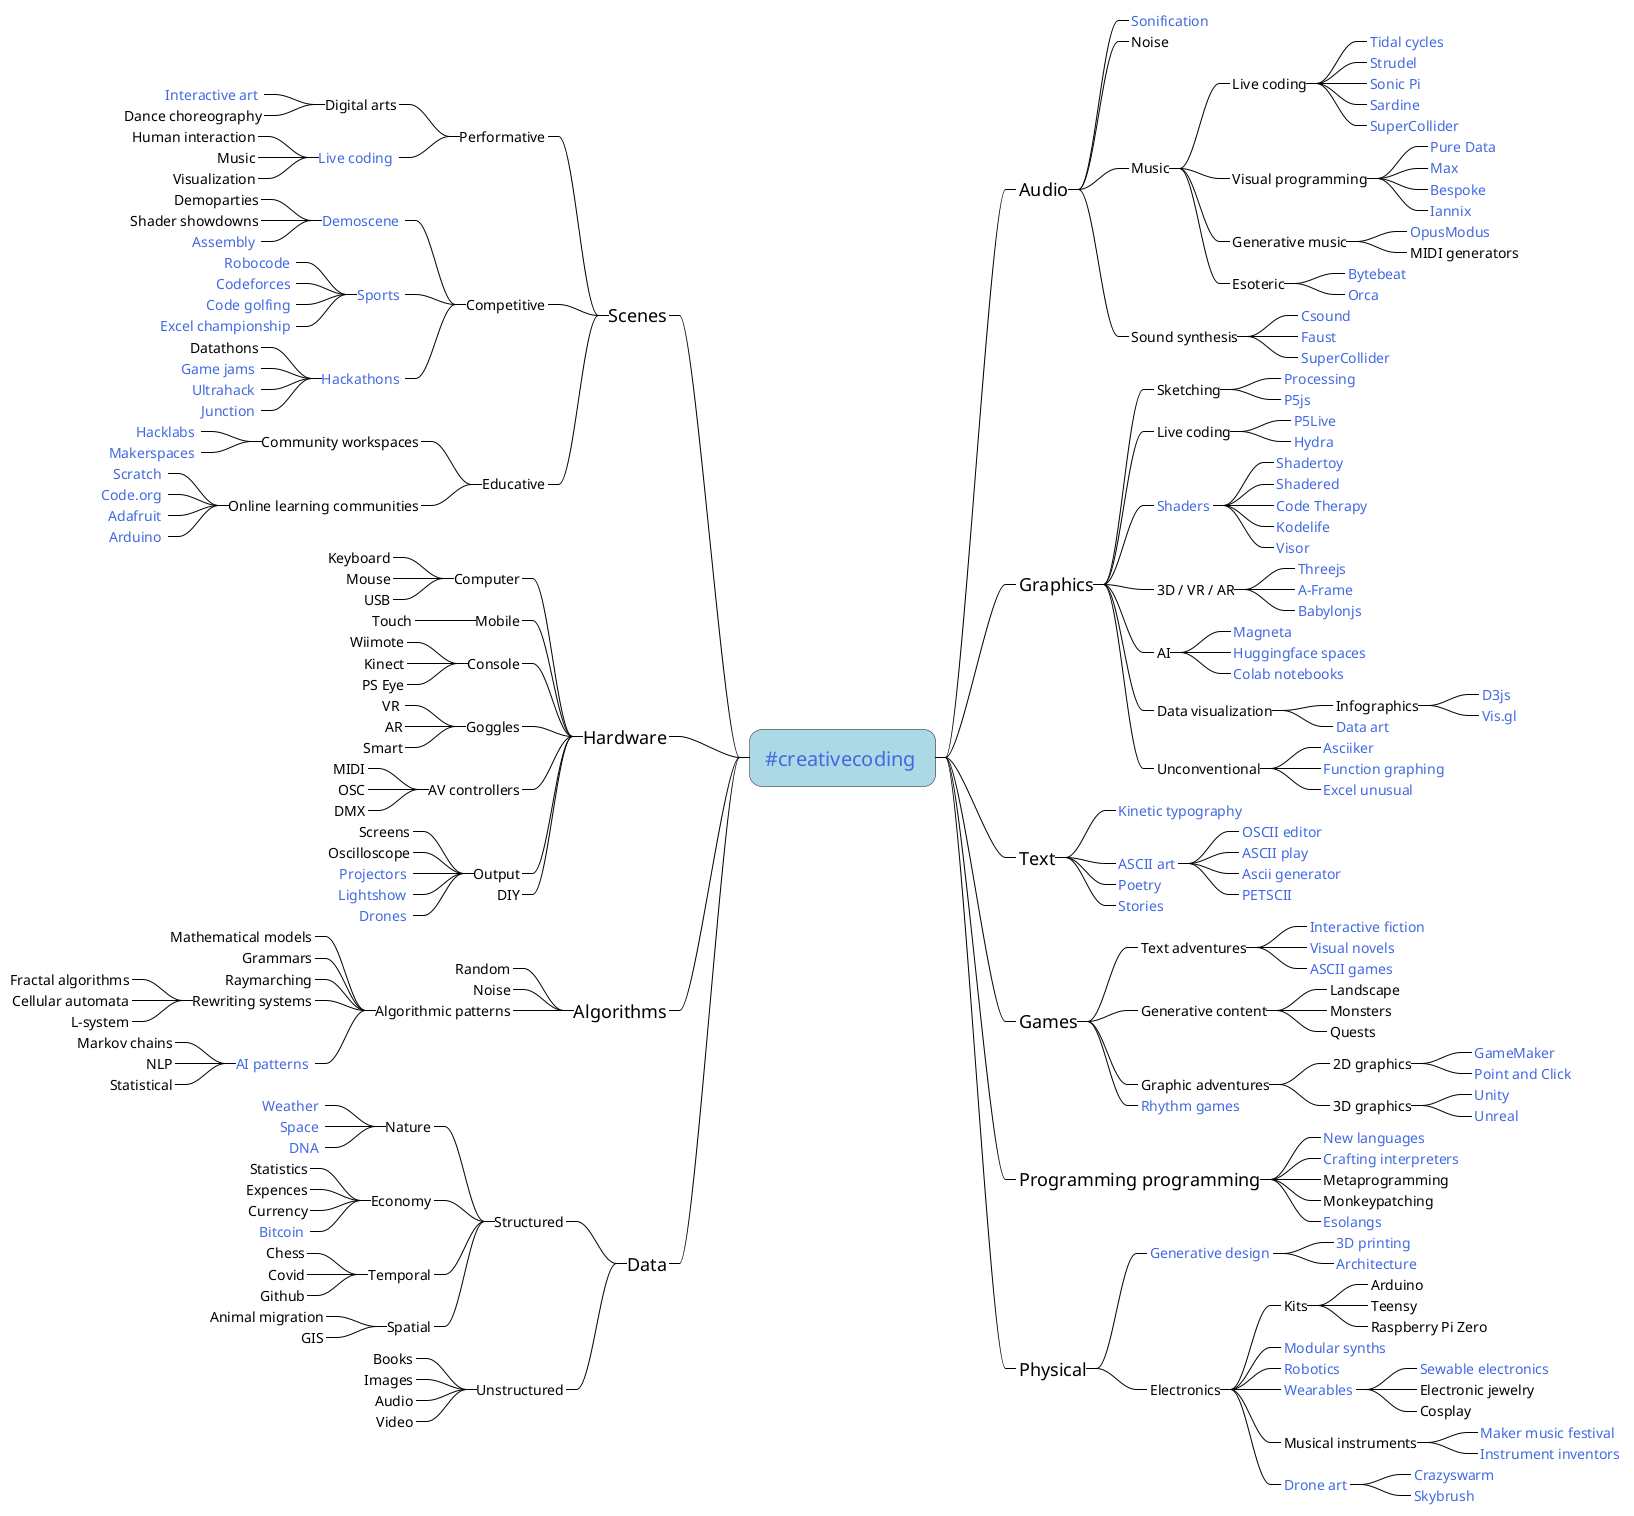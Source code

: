 @startmindmap
<style>
mindmapDiagram 
{
  node {
    Margin 25
    Padding 15
    LineThickness 0.5
    FontName Consolas
  }
  node {
    :depth(0) {
      FontSize 20
    }
    :depth(1) {
      FontSize 18
    }
  }
  boxless {
    Margin 15
    FontColor Black
  }
  arrow {
    Maring 100
    LineStyle 0
    LineThickness 1.0
    LineColor Black
  }
  .center {
    HyperlinkColor RoyalBlue
    BackgroundColor lightblue
    HyperlinkUnderlineThickness 0
    HyperlinkUnderline false
  }
  .link {
    Padding 15
    HyperlinkColor RoyalBlue
    HyperlinkUnderlineThickness 0
    HyperlinkUnderline false
  }
}
</style>

skinparam svgLinkTarget _blank

* [[https://github.com/terkelg/awesome-creative-coding #creativecoding]] <<center>>

**_ Audio
***_ [[https://sonification.design/ Sonification]] <<link>>
***_ Noise
***_ Music
****_ Live coding
*****_ [[https://tidalcycles.org/ Tidal cycles]] <<link>>
*****_ [[https://strudel.tidalcycles.org/ Strudel]] <<link>>
*****_ [[https://sonic-pi.net/ Sonic Pi]] <<link>>
*****_ [[https://sardine.raphaelforment.fr/ Sardine]] <<link>>
*****_ [[https://supercollider.github.io/ SuperCollider]] <<link>>
****_ Visual programming
*****_ [[https://puredata.info/ Pure Data]] <<link>>
*****_ [[https://cycling74.com/products/max Max]] <<link>>
*****_ [[https://www.bespokesynth.com/ Bespoke]] <<link>>
*****_ [[https://www.iannix.org/en/whatisiannix/ Iannix]] <<link>>
****_ Generative music
*****_ [[https://opusmodus.com/ OpusModus]] <<link>>
*****_ MIDI generators
****_ Esoteric
*****_ [[https://dollchan.net/bytebeat/ Bytebeat]] <<link>>
*****_ [[https://hundredrabbits.itch.io/orca Orca]] <<link>>

***_ Sound synthesis
****_ [[https://csound.com/ Csound]] <<link>>
****_ [[https://faust.grame.fr/ Faust]] <<link>>
****_ [[https://supercollider.github.io/ SuperCollider]] <<link>>

**_ Graphics
***_ Sketching
****_ [[https://processing.org/ Processing]] <<link>>
****_ [[https://p5js.org/ P5js]] <<link>>
***_ Live coding
****_ [[https://teddavis.org/p5live P5Live]] <<link>>
****_ [[https://hydra.ojack.xyz/ Hydra]] <<link>>
***_ [[https://thebookofshaders.com/{What are shaders?} Shaders]] <<link>>
****_ [[https://www.shadertoy.com/ Shadertoy]] <<link>>
****_ [[https://shadered.org/ Shadered]] <<link>>
****_ [[https://thecodetherapy.com/ Code Therapy]] <<link>>
****_ [[https://hexler.net/kodelife Kodelife]] <<link>>
****_ [[https://www.visor.live/ Visor]] <<link>>
***_ 3D / VR / AR
****_ [[https://threejs.org/ Threejs]] <<link>>
****_ [[https://aframe.io/ A-Frame]] <<link>>
****_ [[https://playground.babylonjs.com/ Babylonjs]] <<link>>
***_ AI
****_ [[https://magenta.tensorflow.org/demos Magneta]] <<link>>
****_ [[https://huggingface.co/spaces/ Huggingface spaces]] <<link>>
****_ [[https://github.com/amrzv/awesome-colab-notebooks Colab notebooks]] <<link>>

***_  Data visualization
****_ Infographics
*****_ [[https://d3js.org/ D3js]] <<link>>
*****_ [[https://vis.gl/frameworks Vis.gl]] <<link>>
****_ [[https://www.ted.com/playlists/201/art_from_data Data art]] <<link>>
***_ Unconventional
****_ [[https://asciicker.com/ Asciiker]] <<link>>
****_ [[https://github.com/harry7557558/spirula Function graphing]] <<link>>
****_ [[https://excelunusual.com/ Excel unusual]] <<link>>

**_ Text
***_ [[https://timrodenbroeker.de/processing-tutorial-kinetic-typography-1 Kinetic typography]] <<link>>
***_ [[https://github.com/khrome/ascii-art-docs/blob/master/History.md ASCII art]] <<link>>
****_ [[https://gitlab.com/adelfaure/oscii OSCII editor]] <<link>>
****_ [[https://play.ertdfgcvb.xyz/ ASCII play]] <<link>>
****_ [[https://github.com/JuliaPoo/AsciiArtist Ascii generator]] <<link>>
****_ [[https://github.com/nurpax/petmate PETSCII]] <<link>>
***_ [[https://github.com/coreybobco/generativepoetry-py Poetry]] <<link>>
***_ [[https://nanogenmo.github.io/ Stories]] <<link>>

**_ Games
***_ Text adventures
****_ [[https://github.com/tajmone/awesome-interactive-fiction Interactive fiction]] <<link>>
****_ [[https://www.renpy.org/ Visual novels]] <<link>>
****_ [[https://adelfaure.net/games/ ASCII games]] <<link>>

***_ Generative content
****_ Landscape
****_ Monsters
****_ Quests
***_ Graphic adventures
****_ 2D graphics
*****_ [[https://gamemaker.io/en GameMaker]] <<link>>
*****_ [[https://github.com/topics/point-and-click Point and Click]] <<link>>
****_ 3D graphics
*****_ [[https://unity.com/ Unity]] <<link>>
*****_ [[https://www.unrealengine.com/en-US Unreal]] <<link>>
***_ [[https://github.com/topics/rhythm-game Rhythm games]] <<link>>

**_ Programming programming
***_ [[https://eloquentjavascript.net/12_language.html New languages]] <<link>>
***_ [[http://craftinginterpreters.com/ Crafting interpreters]] <<link>>
***_ Metaprogramming
***_ Monkeypatching
***_ [[https://esolangs.org/wiki/Main_Page Esolangs]] <<link>>

**_ Physical
***_ [[https://github.com/topics/generative-design Generative design]] <<link>>
****_ [[https://xyzdims.com/2023/02/09/3d-printing-parametric-generative-3d-infill-geometries/ 3D printing]] <<link>>
****_ [[https://dynamobim.org/ Architecture]] <<link>>
***_ Electronics
****_ Kits
*****_ Arduino
*****_ Teensy
*****_ Raspberry Pi Zero
****_ [[https://github.com/topics/modular-synthesizers Modular synths]] <<link>>
****_ [[https://github.com/topics/robotics Robotics]] <<link>>
****_ [[https://github.com/topics/wearables Wearables]] <<link>>
*****_ [[https://learn.adafruit.com/lets-put-leds-in-things/sewable-circuits Sewable electronics]] <<link>>
*****_ Electronic jewelry
*****_ Cosplay
****_ Musical instruments
*****_ [[https://www.makermusicfestival.com/ Maker music festival]] <<link>>
*****_ [[https://instrumentinventors.org/ Instrument inventors]] <<link>>
****_ [[https://en.wikipedia.org/wiki/Drone_art Drone art]] <<link>>
*****_ [[https://crazyswarm.readthedocs.io/en/latest/ Crazyswarm]] <<link>>
*****_ [[https://skybrush.io/ Skybrush]] <<link>>

--_ Scenes

---_ Performative
----_ Digital arts
-----_ [[https://www.trendhunter.com/slideshow/interactive-art-installations Interactive art]] <<link>>
-----_ Dance choreography
----_ [[https://github.com/toplap/awesome-livecoding Live coding]] <<link>>
-----_ Human interaction
-----_ Music
-----_ Visualization

---_ Competitive
----_ [[https://github.com/psykon/awesome-demoscene Demoscene]] <<link>>
-----_ Demoparties
-----_ Shader showdowns
-----_ [[https://assembly.org/en Assembly]] <<link>>
----_ [[https://github.com/lnishan/awesome-competitive-programming Sports]] <<link>>
-----_ [[https://robocode.sourceforge.io/ Robocode]] <<link>>
-----_ [[https://codeforces.com/ Codeforces]] <<link>>
-----_ [[https://codegolf.stackexchange.com/ Code golfing]] <<link>>
-----_ [[https://www.fmworldcup.com/ Excel championship]] <<link>>
----_ [[https://hackathon.guide/ Hackathons]] <<link>>
-----_ Datathons
-----_ [[https://www.finnishgamejam.com/ Game jams]] <<link>>
-----_ [[https://ultrahack.org/ Ultrahack]] <<link>>
-----_ [[https://www.hackjunction.com/ Junction]] <<link>>

---_ Educative
----_ Community workspaces
-----_ [[https://hacklab.fi/index_en.html Hacklabs]] <<link>>
-----_ [[https://directory.libraries.fi/services/room/pajamakerspace Makerspaces]] <<link>>
----_ Online learning communities
-----_ [[https://scratch.mit.edu/ Scratch]] <<link>>
-----_ [[https://code.org/ Code.org]] <<link>>
-----_ [[https://forums.adafruit.com/ Adafruit]] <<link>>
-----_ [[https://forum.arduino.cc/ Arduino]] <<link>>

--_ Hardware
---_ Computer
----_ Keyboard
----_ Mouse
----_ USB
---_ Mobile
----_ Touch
---_ Console
----_ Wiimote
----_ Kinect
----_ PS Eye
---_ Goggles
----_ VR 
----_ AR
----_ Smart
---_ AV controllers
----_ MIDI
----_ OSC
----_ DMX
---_ Output
----_ Screens
----_ Oscilloscope
----_ [[https://github.com/codingjoe/MusicBeam Projectors]] <<link>>
----_ [[https://github.com/topics/lightshow Lightshow]] <<link>>
----_ [[https://github.com/topics/drone Drones]] <<link>>
---_ DIY

--_ Algorithms
---_ Random
---_ Noise
---_ Algorithmic patterns
----_ Mathematical models
----_ Grammars
----_ Raymarching
----_ Rewriting systems
-----_ Fractal algorithms
-----_ Cellular automata
-----_ L-system
----_ [[https://theresanaiforthat.com/ AI patterns]] <<link>>
-----_ Markov chains
-----_ NLP
-----_ Statistical

--_ Data
---_ Structured
----_ Nature
-----_ [[https://www.ableton.com/en/blog/sound-the-alarm-data-sonification-as-a-tool-for-climate-action/ Weather]] <<link>>
-----_ [[https://www.system-sounds.com/ Space]] <<link>>
-----_ [[https://en.wikipedia.org/wiki/Protein_music DNA]] <<link>>
----_ Economy
-----_ Statistics
-----_ Expences
-----_ Currency
-----_ [[https://www.bitlisten.com/ Bitcoin]] <<link>>
----_ Temporal
-----_ Chess
-----_ Covid
-----_ Github
----_ Spatial
-----_ Animal migration
-----_ GIS
---_ Unstructured
----_ Books
----_ Images
----_ Audio
----_ Video
@endmindmap